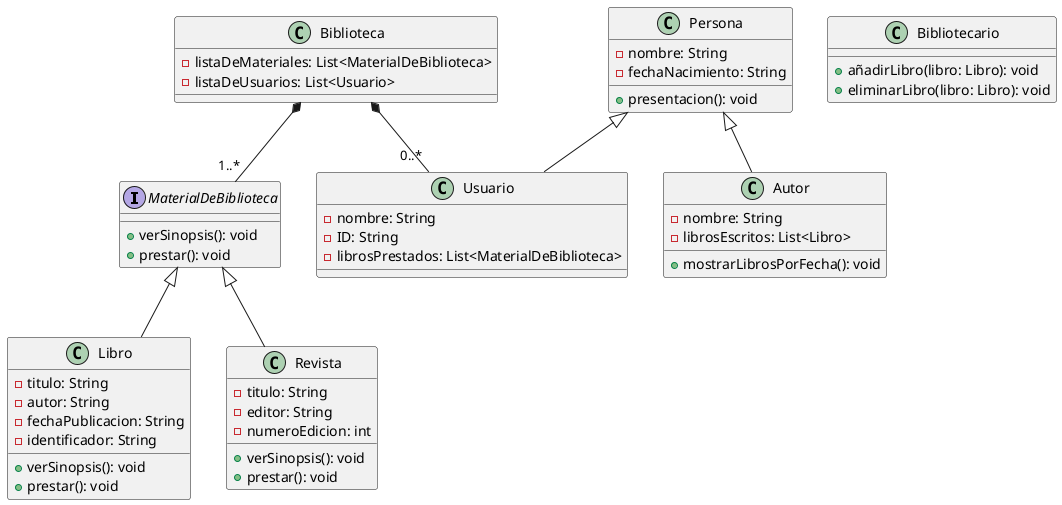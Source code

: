 @startuml actor

interface MaterialDeBiblioteca {
    +verSinopsis(): void
    +prestar(): void
}

class Libro {
    - titulo: String
    - autor: String
    - fechaPublicacion: String
    - identificador: String
    +verSinopsis(): void
    +prestar(): void
}

class Revista {
    - titulo: String
    - editor: String
    - numeroEdicion: int
    +verSinopsis(): void
    +prestar(): void
}

class Persona {
    - nombre: String
    - fechaNacimiento: String
    +presentacion(): void
}

class Autor {
    - nombre: String
    - librosEscritos: List<Libro>
    +mostrarLibrosPorFecha(): void
}

class Usuario {
    - nombre: String
    - ID: String
    - librosPrestados: List<MaterialDeBiblioteca>
}

class Bibliotecario {
    +añadirLibro(libro: Libro): void
    +eliminarLibro(libro: Libro): void
}

class Biblioteca {
    - listaDeMateriales: List<MaterialDeBiblioteca>
    - listaDeUsuarios: List<Usuario>
}

MaterialDeBiblioteca <|-- Libro
MaterialDeBiblioteca <|-- Revista
Persona <|-- Usuario
Persona <|-- Autor

Biblioteca *-- "1..*" MaterialDeBiblioteca
Biblioteca *-- "0..*" Usuario

@enduml
